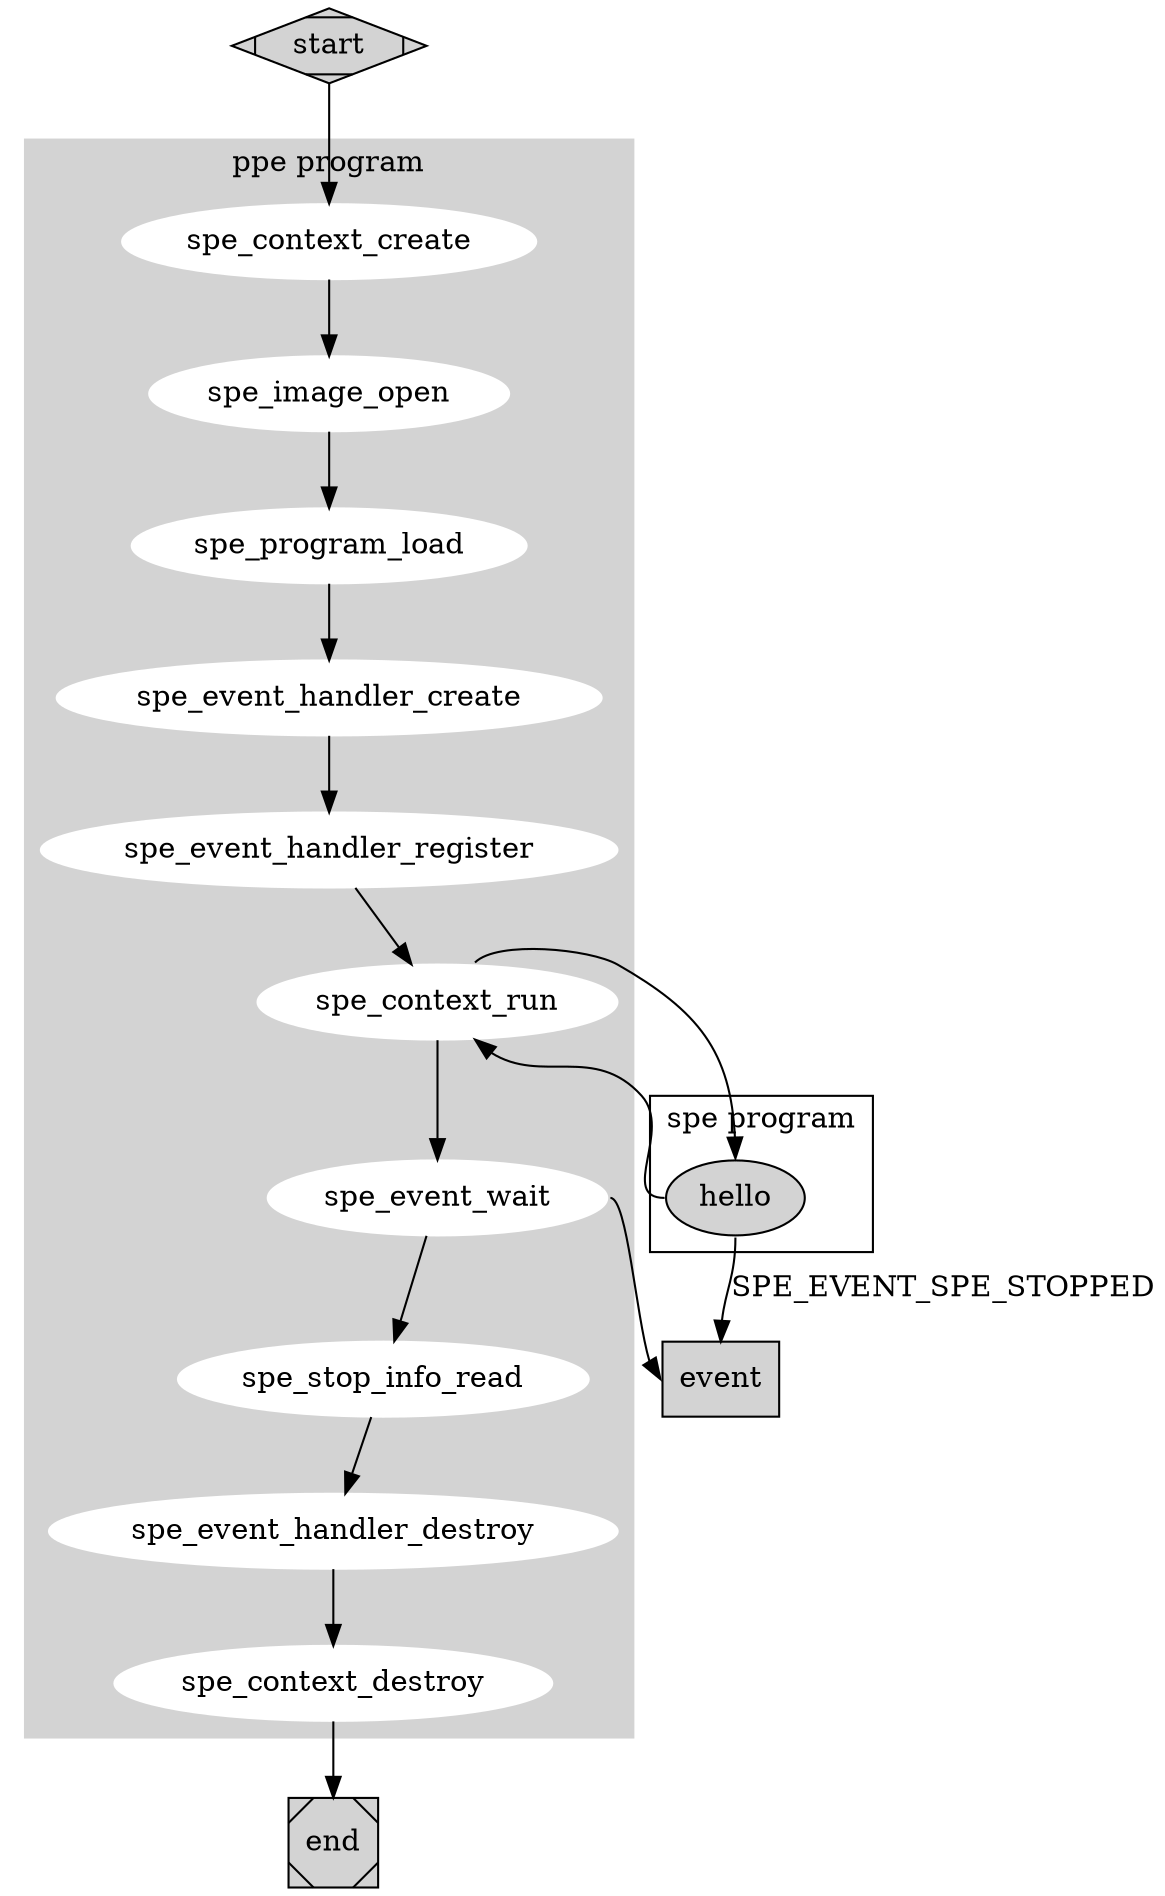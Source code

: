digraph G {
        subgraph cluster_0 {
                style=filled;
                color=lightgrey;
                node [style=filled,color=white];
        	spe_context_create -> spe_image_open -> spe_program_load -> spe_event_handler_create -> spe_event_handler_register -> spe_context_run -> spe_event_wait -> spe_stop_info_read -> spe_event_handler_destroy -> spe_context_destroy
                label = "ppe program";
        }
        subgraph cluster_1 {
                node [style=filled];
                hello;
                label = "spe program";
                color=black
        }
        node  [shape=box,style=filled] event;
        start -> spe_context_create;
        spe_context_run  -> hello [tailport = ne  headport = n]; 
        hello -> spe_context_run [tailport = w headport = se ];

        hello -> event [tailport = s headport = n label="SPE_EVENT_SPE_STOPPED"];
        spe_event_wait -> event [tailport = e headport = w];

        spe_context_destroy -> end;

        start [shape=Mdiamond];
        end [shape=Msquare];
}
